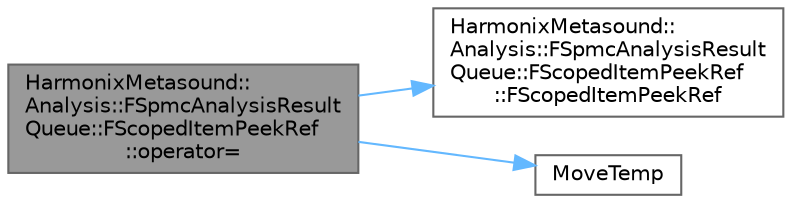 digraph "HarmonixMetasound::Analysis::FSpmcAnalysisResultQueue::FScopedItemPeekRef::operator="
{
 // INTERACTIVE_SVG=YES
 // LATEX_PDF_SIZE
  bgcolor="transparent";
  edge [fontname=Helvetica,fontsize=10,labelfontname=Helvetica,labelfontsize=10];
  node [fontname=Helvetica,fontsize=10,shape=box,height=0.2,width=0.4];
  rankdir="LR";
  Node1 [id="Node000001",label="HarmonixMetasound::\lAnalysis::FSpmcAnalysisResult\lQueue::FScopedItemPeekRef\l::operator=",height=0.2,width=0.4,color="gray40", fillcolor="grey60", style="filled", fontcolor="black",tooltip=" "];
  Node1 -> Node2 [id="edge1_Node000001_Node000002",color="steelblue1",style="solid",tooltip=" "];
  Node2 [id="Node000002",label="HarmonixMetasound::\lAnalysis::FSpmcAnalysisResult\lQueue::FScopedItemPeekRef\l::FScopedItemPeekRef",height=0.2,width=0.4,color="grey40", fillcolor="white", style="filled",URL="$d1/d1d/classHarmonixMetasound_1_1Analysis_1_1FSpmcAnalysisResultQueue_1_1FScopedItemPeekRef.html#abf7f07604ee32470f9a66e9abcbf51ea",tooltip=" "];
  Node1 -> Node3 [id="edge2_Node000001_Node000003",color="steelblue1",style="solid",tooltip=" "];
  Node3 [id="Node000003",label="MoveTemp",height=0.2,width=0.4,color="grey40", fillcolor="white", style="filled",URL="$d4/d24/UnrealTemplate_8h.html#ad5e6c049aeb9c9115fec514ba581dbb6",tooltip="MoveTemp will cast a reference to an rvalue reference."];
}
